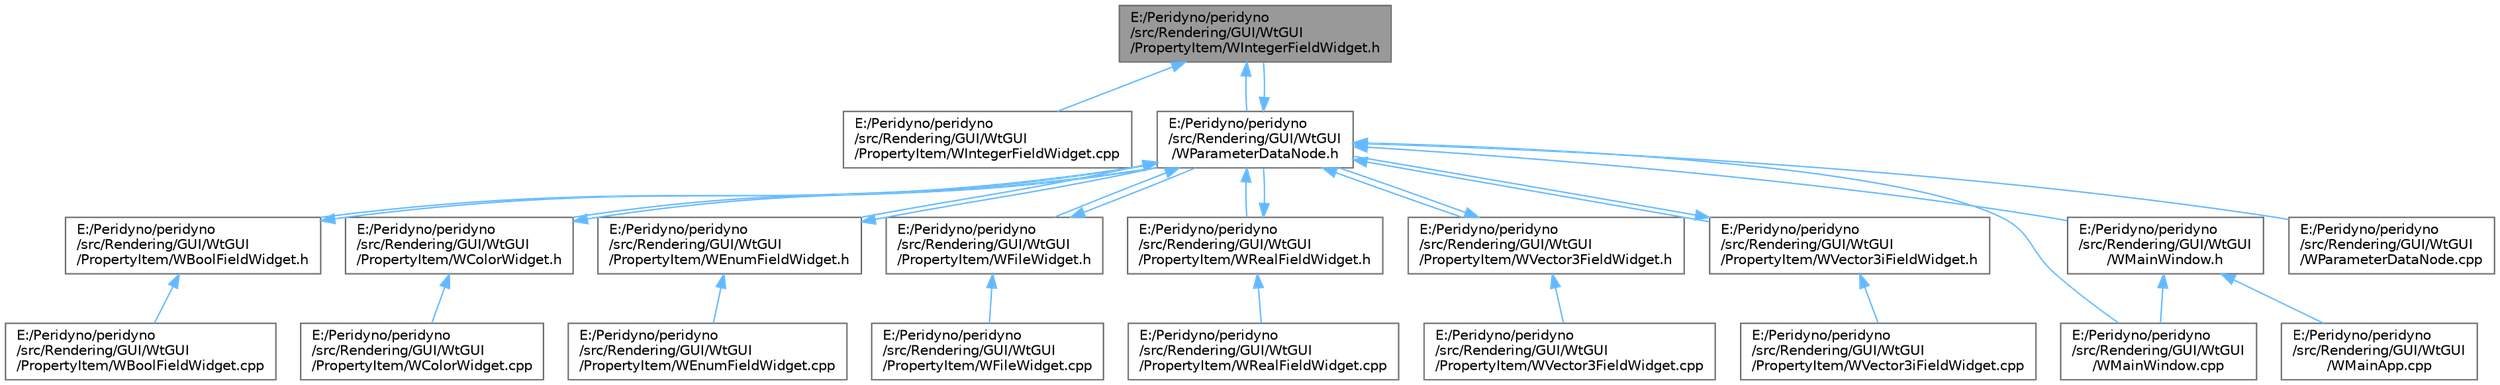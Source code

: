 digraph "E:/Peridyno/peridyno/src/Rendering/GUI/WtGUI/PropertyItem/WIntegerFieldWidget.h"
{
 // LATEX_PDF_SIZE
  bgcolor="transparent";
  edge [fontname=Helvetica,fontsize=10,labelfontname=Helvetica,labelfontsize=10];
  node [fontname=Helvetica,fontsize=10,shape=box,height=0.2,width=0.4];
  Node1 [id="Node000001",label="E:/Peridyno/peridyno\l/src/Rendering/GUI/WtGUI\l/PropertyItem/WIntegerFieldWidget.h",height=0.2,width=0.4,color="gray40", fillcolor="grey60", style="filled", fontcolor="black",tooltip=" "];
  Node1 -> Node2 [id="edge1_Node000001_Node000002",dir="back",color="steelblue1",style="solid",tooltip=" "];
  Node2 [id="Node000002",label="E:/Peridyno/peridyno\l/src/Rendering/GUI/WtGUI\l/PropertyItem/WIntegerFieldWidget.cpp",height=0.2,width=0.4,color="grey40", fillcolor="white", style="filled",URL="$_w_integer_field_widget_8cpp.html",tooltip=" "];
  Node1 -> Node3 [id="edge2_Node000001_Node000003",dir="back",color="steelblue1",style="solid",tooltip=" "];
  Node3 [id="Node000003",label="E:/Peridyno/peridyno\l/src/Rendering/GUI/WtGUI\l/WParameterDataNode.h",height=0.2,width=0.4,color="grey40", fillcolor="white", style="filled",URL="$_w_parameter_data_node_8h.html",tooltip=" "];
  Node3 -> Node4 [id="edge3_Node000003_Node000004",dir="back",color="steelblue1",style="solid",tooltip=" "];
  Node4 [id="Node000004",label="E:/Peridyno/peridyno\l/src/Rendering/GUI/WtGUI\l/PropertyItem/WBoolFieldWidget.h",height=0.2,width=0.4,color="grey40", fillcolor="white", style="filled",URL="$_w_bool_field_widget_8h.html",tooltip=" "];
  Node4 -> Node5 [id="edge4_Node000004_Node000005",dir="back",color="steelblue1",style="solid",tooltip=" "];
  Node5 [id="Node000005",label="E:/Peridyno/peridyno\l/src/Rendering/GUI/WtGUI\l/PropertyItem/WBoolFieldWidget.cpp",height=0.2,width=0.4,color="grey40", fillcolor="white", style="filled",URL="$_w_bool_field_widget_8cpp.html",tooltip=" "];
  Node4 -> Node3 [id="edge5_Node000004_Node000003",dir="back",color="steelblue1",style="solid",tooltip=" "];
  Node3 -> Node6 [id="edge6_Node000003_Node000006",dir="back",color="steelblue1",style="solid",tooltip=" "];
  Node6 [id="Node000006",label="E:/Peridyno/peridyno\l/src/Rendering/GUI/WtGUI\l/PropertyItem/WColorWidget.h",height=0.2,width=0.4,color="grey40", fillcolor="white", style="filled",URL="$_w_color_widget_8h.html",tooltip=" "];
  Node6 -> Node7 [id="edge7_Node000006_Node000007",dir="back",color="steelblue1",style="solid",tooltip=" "];
  Node7 [id="Node000007",label="E:/Peridyno/peridyno\l/src/Rendering/GUI/WtGUI\l/PropertyItem/WColorWidget.cpp",height=0.2,width=0.4,color="grey40", fillcolor="white", style="filled",URL="$_w_color_widget_8cpp.html",tooltip=" "];
  Node6 -> Node3 [id="edge8_Node000006_Node000003",dir="back",color="steelblue1",style="solid",tooltip=" "];
  Node3 -> Node8 [id="edge9_Node000003_Node000008",dir="back",color="steelblue1",style="solid",tooltip=" "];
  Node8 [id="Node000008",label="E:/Peridyno/peridyno\l/src/Rendering/GUI/WtGUI\l/PropertyItem/WEnumFieldWidget.h",height=0.2,width=0.4,color="grey40", fillcolor="white", style="filled",URL="$_w_enum_field_widget_8h.html",tooltip=" "];
  Node8 -> Node9 [id="edge10_Node000008_Node000009",dir="back",color="steelblue1",style="solid",tooltip=" "];
  Node9 [id="Node000009",label="E:/Peridyno/peridyno\l/src/Rendering/GUI/WtGUI\l/PropertyItem/WEnumFieldWidget.cpp",height=0.2,width=0.4,color="grey40", fillcolor="white", style="filled",URL="$_w_enum_field_widget_8cpp.html",tooltip=" "];
  Node8 -> Node3 [id="edge11_Node000008_Node000003",dir="back",color="steelblue1",style="solid",tooltip=" "];
  Node3 -> Node10 [id="edge12_Node000003_Node000010",dir="back",color="steelblue1",style="solid",tooltip=" "];
  Node10 [id="Node000010",label="E:/Peridyno/peridyno\l/src/Rendering/GUI/WtGUI\l/PropertyItem/WFileWidget.h",height=0.2,width=0.4,color="grey40", fillcolor="white", style="filled",URL="$_w_file_widget_8h.html",tooltip=" "];
  Node10 -> Node11 [id="edge13_Node000010_Node000011",dir="back",color="steelblue1",style="solid",tooltip=" "];
  Node11 [id="Node000011",label="E:/Peridyno/peridyno\l/src/Rendering/GUI/WtGUI\l/PropertyItem/WFileWidget.cpp",height=0.2,width=0.4,color="grey40", fillcolor="white", style="filled",URL="$_w_file_widget_8cpp.html",tooltip=" "];
  Node10 -> Node3 [id="edge14_Node000010_Node000003",dir="back",color="steelblue1",style="solid",tooltip=" "];
  Node3 -> Node1 [id="edge15_Node000003_Node000001",dir="back",color="steelblue1",style="solid",tooltip=" "];
  Node3 -> Node12 [id="edge16_Node000003_Node000012",dir="back",color="steelblue1",style="solid",tooltip=" "];
  Node12 [id="Node000012",label="E:/Peridyno/peridyno\l/src/Rendering/GUI/WtGUI\l/PropertyItem/WRealFieldWidget.h",height=0.2,width=0.4,color="grey40", fillcolor="white", style="filled",URL="$_w_real_field_widget_8h.html",tooltip=" "];
  Node12 -> Node13 [id="edge17_Node000012_Node000013",dir="back",color="steelblue1",style="solid",tooltip=" "];
  Node13 [id="Node000013",label="E:/Peridyno/peridyno\l/src/Rendering/GUI/WtGUI\l/PropertyItem/WRealFieldWidget.cpp",height=0.2,width=0.4,color="grey40", fillcolor="white", style="filled",URL="$_w_real_field_widget_8cpp.html",tooltip=" "];
  Node12 -> Node3 [id="edge18_Node000012_Node000003",dir="back",color="steelblue1",style="solid",tooltip=" "];
  Node3 -> Node14 [id="edge19_Node000003_Node000014",dir="back",color="steelblue1",style="solid",tooltip=" "];
  Node14 [id="Node000014",label="E:/Peridyno/peridyno\l/src/Rendering/GUI/WtGUI\l/PropertyItem/WVector3FieldWidget.h",height=0.2,width=0.4,color="grey40", fillcolor="white", style="filled",URL="$_w_vector3_field_widget_8h.html",tooltip=" "];
  Node14 -> Node15 [id="edge20_Node000014_Node000015",dir="back",color="steelblue1",style="solid",tooltip=" "];
  Node15 [id="Node000015",label="E:/Peridyno/peridyno\l/src/Rendering/GUI/WtGUI\l/PropertyItem/WVector3FieldWidget.cpp",height=0.2,width=0.4,color="grey40", fillcolor="white", style="filled",URL="$_w_vector3_field_widget_8cpp.html",tooltip=" "];
  Node14 -> Node3 [id="edge21_Node000014_Node000003",dir="back",color="steelblue1",style="solid",tooltip=" "];
  Node3 -> Node16 [id="edge22_Node000003_Node000016",dir="back",color="steelblue1",style="solid",tooltip=" "];
  Node16 [id="Node000016",label="E:/Peridyno/peridyno\l/src/Rendering/GUI/WtGUI\l/PropertyItem/WVector3iFieldWidget.h",height=0.2,width=0.4,color="grey40", fillcolor="white", style="filled",URL="$_w_vector3i_field_widget_8h.html",tooltip=" "];
  Node16 -> Node17 [id="edge23_Node000016_Node000017",dir="back",color="steelblue1",style="solid",tooltip=" "];
  Node17 [id="Node000017",label="E:/Peridyno/peridyno\l/src/Rendering/GUI/WtGUI\l/PropertyItem/WVector3iFieldWidget.cpp",height=0.2,width=0.4,color="grey40", fillcolor="white", style="filled",URL="$_w_vector3i_field_widget_8cpp.html",tooltip=" "];
  Node16 -> Node3 [id="edge24_Node000016_Node000003",dir="back",color="steelblue1",style="solid",tooltip=" "];
  Node3 -> Node18 [id="edge25_Node000003_Node000018",dir="back",color="steelblue1",style="solid",tooltip=" "];
  Node18 [id="Node000018",label="E:/Peridyno/peridyno\l/src/Rendering/GUI/WtGUI\l/WMainWindow.cpp",height=0.2,width=0.4,color="grey40", fillcolor="white", style="filled",URL="$_w_main_window_8cpp.html",tooltip=" "];
  Node3 -> Node19 [id="edge26_Node000003_Node000019",dir="back",color="steelblue1",style="solid",tooltip=" "];
  Node19 [id="Node000019",label="E:/Peridyno/peridyno\l/src/Rendering/GUI/WtGUI\l/WMainWindow.h",height=0.2,width=0.4,color="grey40", fillcolor="white", style="filled",URL="$_w_main_window_8h.html",tooltip=" "];
  Node19 -> Node20 [id="edge27_Node000019_Node000020",dir="back",color="steelblue1",style="solid",tooltip=" "];
  Node20 [id="Node000020",label="E:/Peridyno/peridyno\l/src/Rendering/GUI/WtGUI\l/WMainApp.cpp",height=0.2,width=0.4,color="grey40", fillcolor="white", style="filled",URL="$_w_main_app_8cpp.html",tooltip=" "];
  Node19 -> Node18 [id="edge28_Node000019_Node000018",dir="back",color="steelblue1",style="solid",tooltip=" "];
  Node3 -> Node21 [id="edge29_Node000003_Node000021",dir="back",color="steelblue1",style="solid",tooltip=" "];
  Node21 [id="Node000021",label="E:/Peridyno/peridyno\l/src/Rendering/GUI/WtGUI\l/WParameterDataNode.cpp",height=0.2,width=0.4,color="grey40", fillcolor="white", style="filled",URL="$_w_parameter_data_node_8cpp.html",tooltip=" "];
}
